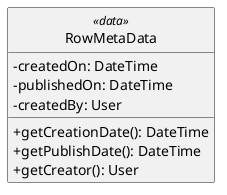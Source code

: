 @startuml

skinparam monochrome true
skinparam shadowing false
skinparam genericDisplay old
skinparam classAttributeIconSize 0
hide circle

class RowMetaData <<data>> {
        +getCreationDate(): DateTime
        +getPublishDate(): DateTime
        +getCreator(): User
        -createdOn: DateTime
        -publishedOn: DateTime
        -createdBy: User
    }

@enduml